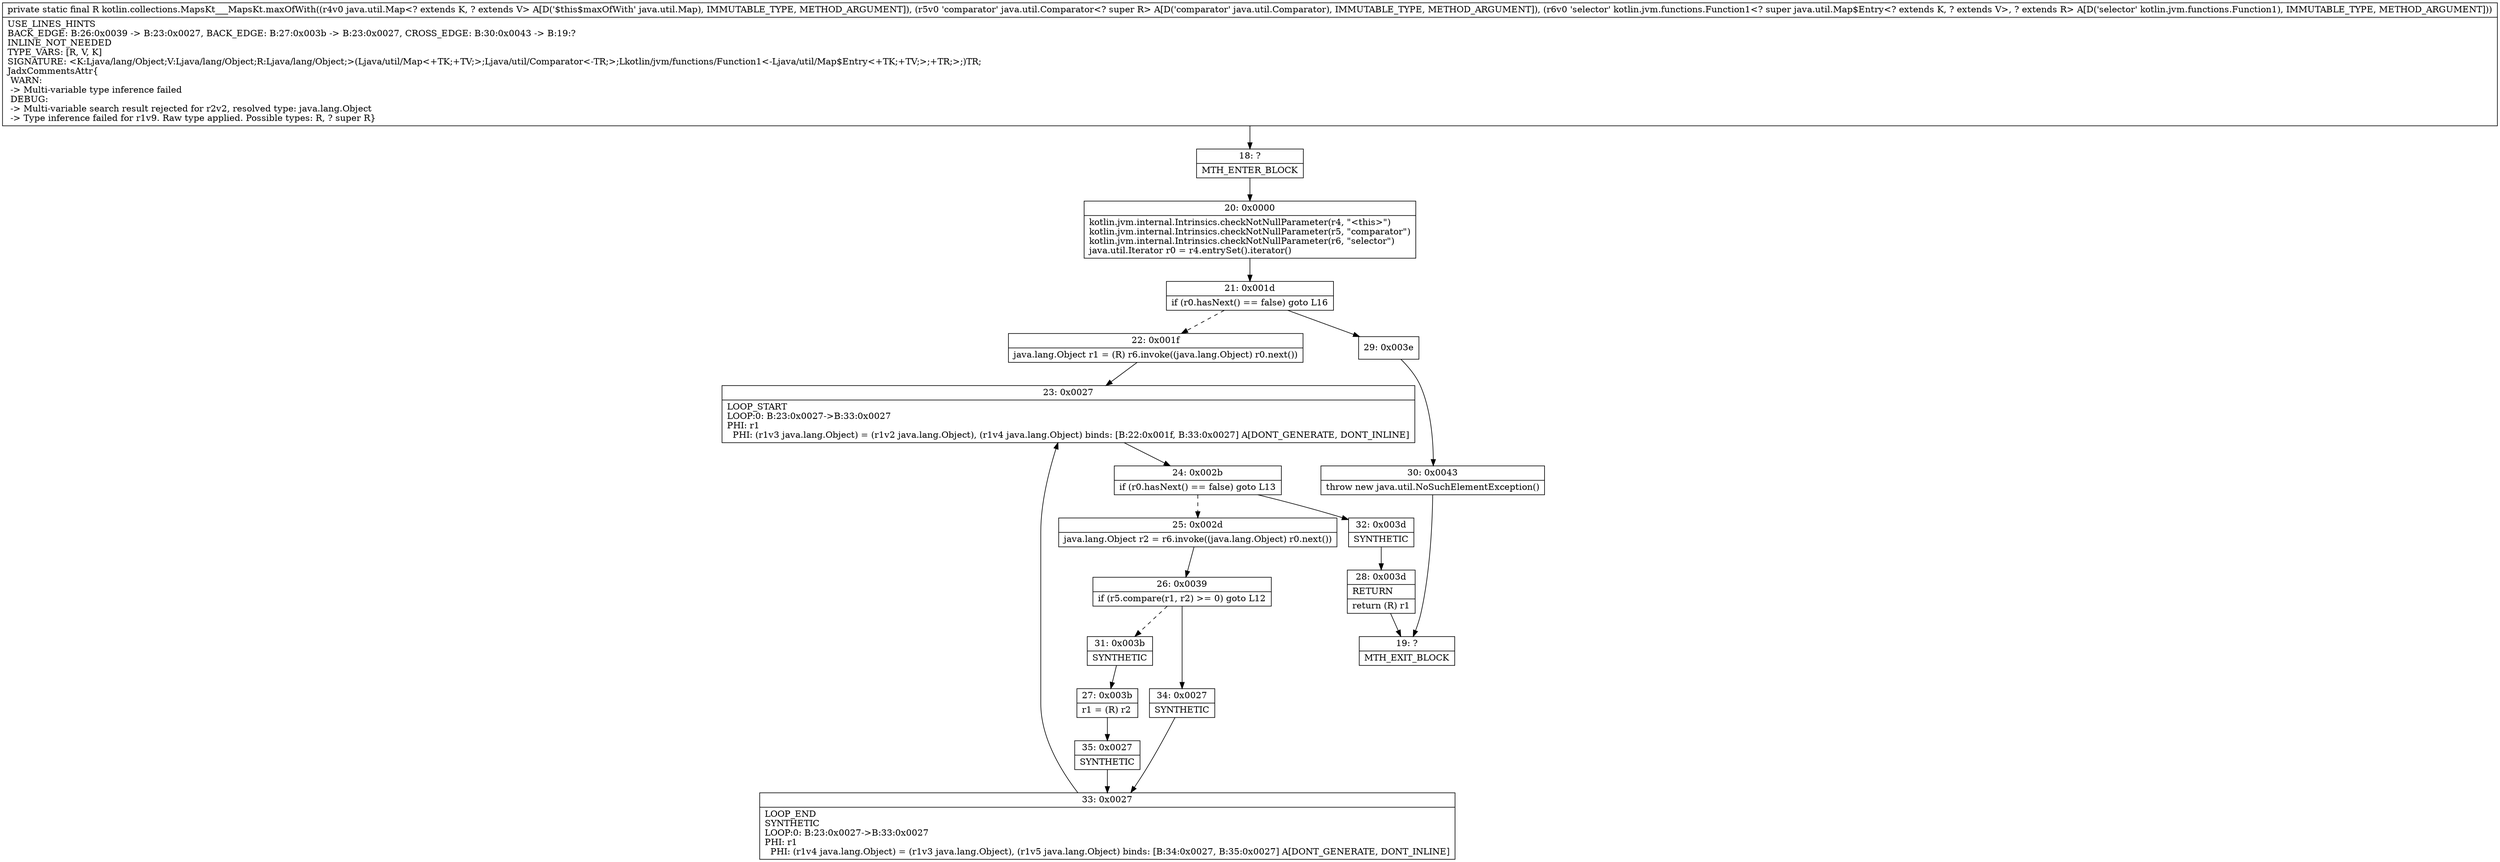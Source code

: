 digraph "CFG forkotlin.collections.MapsKt___MapsKt.maxOfWith(Ljava\/util\/Map;Ljava\/util\/Comparator;Lkotlin\/jvm\/functions\/Function1;)Ljava\/lang\/Object;" {
Node_18 [shape=record,label="{18\:\ ?|MTH_ENTER_BLOCK\l}"];
Node_20 [shape=record,label="{20\:\ 0x0000|kotlin.jvm.internal.Intrinsics.checkNotNullParameter(r4, \"\<this\>\")\lkotlin.jvm.internal.Intrinsics.checkNotNullParameter(r5, \"comparator\")\lkotlin.jvm.internal.Intrinsics.checkNotNullParameter(r6, \"selector\")\ljava.util.Iterator r0 = r4.entrySet().iterator()\l}"];
Node_21 [shape=record,label="{21\:\ 0x001d|if (r0.hasNext() == false) goto L16\l}"];
Node_22 [shape=record,label="{22\:\ 0x001f|java.lang.Object r1 = (R) r6.invoke((java.lang.Object) r0.next())\l}"];
Node_23 [shape=record,label="{23\:\ 0x0027|LOOP_START\lLOOP:0: B:23:0x0027\-\>B:33:0x0027\lPHI: r1 \l  PHI: (r1v3 java.lang.Object) = (r1v2 java.lang.Object), (r1v4 java.lang.Object) binds: [B:22:0x001f, B:33:0x0027] A[DONT_GENERATE, DONT_INLINE]\l}"];
Node_24 [shape=record,label="{24\:\ 0x002b|if (r0.hasNext() == false) goto L13\l}"];
Node_25 [shape=record,label="{25\:\ 0x002d|java.lang.Object r2 = r6.invoke((java.lang.Object) r0.next())\l}"];
Node_26 [shape=record,label="{26\:\ 0x0039|if (r5.compare(r1, r2) \>= 0) goto L12\l}"];
Node_31 [shape=record,label="{31\:\ 0x003b|SYNTHETIC\l}"];
Node_27 [shape=record,label="{27\:\ 0x003b|r1 = (R) r2\l}"];
Node_35 [shape=record,label="{35\:\ 0x0027|SYNTHETIC\l}"];
Node_33 [shape=record,label="{33\:\ 0x0027|LOOP_END\lSYNTHETIC\lLOOP:0: B:23:0x0027\-\>B:33:0x0027\lPHI: r1 \l  PHI: (r1v4 java.lang.Object) = (r1v3 java.lang.Object), (r1v5 java.lang.Object) binds: [B:34:0x0027, B:35:0x0027] A[DONT_GENERATE, DONT_INLINE]\l}"];
Node_34 [shape=record,label="{34\:\ 0x0027|SYNTHETIC\l}"];
Node_32 [shape=record,label="{32\:\ 0x003d|SYNTHETIC\l}"];
Node_28 [shape=record,label="{28\:\ 0x003d|RETURN\l|return (R) r1\l}"];
Node_19 [shape=record,label="{19\:\ ?|MTH_EXIT_BLOCK\l}"];
Node_29 [shape=record,label="{29\:\ 0x003e}"];
Node_30 [shape=record,label="{30\:\ 0x0043|throw new java.util.NoSuchElementException()\l}"];
MethodNode[shape=record,label="{private static final R kotlin.collections.MapsKt___MapsKt.maxOfWith((r4v0 java.util.Map\<? extends K, ? extends V\> A[D('$this$maxOfWith' java.util.Map), IMMUTABLE_TYPE, METHOD_ARGUMENT]), (r5v0 'comparator' java.util.Comparator\<? super R\> A[D('comparator' java.util.Comparator), IMMUTABLE_TYPE, METHOD_ARGUMENT]), (r6v0 'selector' kotlin.jvm.functions.Function1\<? super java.util.Map$Entry\<? extends K, ? extends V\>, ? extends R\> A[D('selector' kotlin.jvm.functions.Function1), IMMUTABLE_TYPE, METHOD_ARGUMENT]))  | USE_LINES_HINTS\lBACK_EDGE: B:26:0x0039 \-\> B:23:0x0027, BACK_EDGE: B:27:0x003b \-\> B:23:0x0027, CROSS_EDGE: B:30:0x0043 \-\> B:19:?\lINLINE_NOT_NEEDED\lTYPE_VARS: [R, V, K]\lSIGNATURE: \<K:Ljava\/lang\/Object;V:Ljava\/lang\/Object;R:Ljava\/lang\/Object;\>(Ljava\/util\/Map\<+TK;+TV;\>;Ljava\/util\/Comparator\<\-TR;\>;Lkotlin\/jvm\/functions\/Function1\<\-Ljava\/util\/Map$Entry\<+TK;+TV;\>;+TR;\>;)TR;\lJadxCommentsAttr\{\l WARN: \l \-\> Multi\-variable type inference failed\l DEBUG: \l \-\> Multi\-variable search result rejected for r2v2, resolved type: java.lang.Object\l \-\> Type inference failed for r1v9. Raw type applied. Possible types: R, ? super R\}\l}"];
MethodNode -> Node_18;Node_18 -> Node_20;
Node_20 -> Node_21;
Node_21 -> Node_22[style=dashed];
Node_21 -> Node_29;
Node_22 -> Node_23;
Node_23 -> Node_24;
Node_24 -> Node_25[style=dashed];
Node_24 -> Node_32;
Node_25 -> Node_26;
Node_26 -> Node_31[style=dashed];
Node_26 -> Node_34;
Node_31 -> Node_27;
Node_27 -> Node_35;
Node_35 -> Node_33;
Node_33 -> Node_23;
Node_34 -> Node_33;
Node_32 -> Node_28;
Node_28 -> Node_19;
Node_29 -> Node_30;
Node_30 -> Node_19;
}

